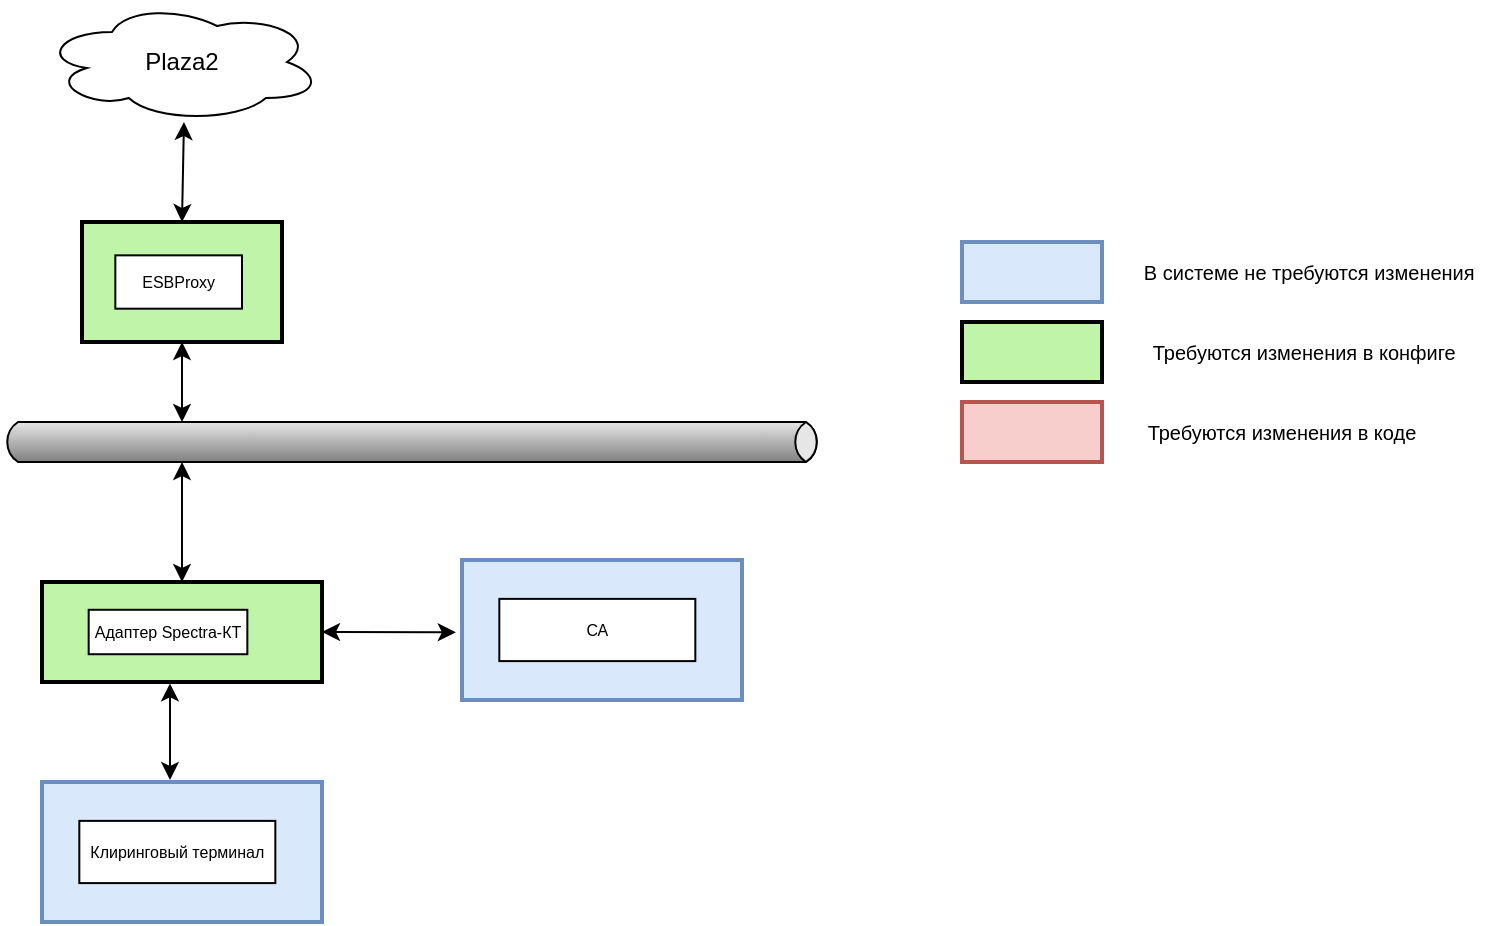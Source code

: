 <mxfile version="13.3.5" type="github"><diagram name="Page-1" id="74b105a0-9070-1c63-61bc-23e55f88626e"><mxGraphModel dx="2062" dy="1073" grid="1" gridSize="10" guides="1" tooltips="1" connect="1" arrows="1" fold="1" page="1" pageScale="1.5" pageWidth="1169" pageHeight="826" background="#ffffff" math="0" shadow="0"><root><mxCell id="0" style=";html=1;"/><mxCell id="1" style=";html=1;" parent="0"/><mxCell id="_81Ye6urzTRspvULhF3s-1" value="" style="strokeWidth=1;outlineConnect=0;dashed=0;align=center;fontSize=8;shape=mxgraph.eip.messageChannel;html=1;verticalLabelPosition=bottom;verticalAlign=top;" parent="1" vertex="1"><mxGeometry x="310" y="230" width="410" height="20" as="geometry"/></mxCell><mxCell id="_81Ye6urzTRspvULhF3s-12" value="" style="strokeWidth=2;dashed=0;align=center;fontSize=8;shape=rect;verticalLabelPosition=bottom;verticalAlign=top;fillColor=#c0f5a9;" parent="1" vertex="1"><mxGeometry x="350" y="130" width="100" height="60" as="geometry"/></mxCell><mxCell id="_81Ye6urzTRspvULhF3s-13" value="ESBProxy" style="strokeWidth=1;dashed=0;align=center;fontSize=8;shape=rect" parent="_81Ye6urzTRspvULhF3s-12" vertex="1"><mxGeometry x="16.67" y="16.67" width="63.33" height="26.67" as="geometry"/></mxCell><mxCell id="_81Ye6urzTRspvULhF3s-17" value="" style="endArrow=classic;startArrow=classic;html=1;fontSize=12;entryX=0.5;entryY=1;entryDx=0;entryDy=0;exitX=0;exitY=0;exitDx=90;exitDy=0;exitPerimeter=0;" parent="1" source="_81Ye6urzTRspvULhF3s-1" target="_81Ye6urzTRspvULhF3s-12" edge="1"><mxGeometry width="50" height="50" relative="1" as="geometry"><mxPoint x="290" y="300" as="sourcePoint"/><mxPoint x="340" y="250" as="targetPoint"/></mxGeometry></mxCell><mxCell id="_81Ye6urzTRspvULhF3s-95" value="" style="strokeWidth=2;dashed=0;align=center;fontSize=8;shape=rect;fillColor=#dae8fc;verticalLabelPosition=bottom;verticalAlign=top;strokeColor=#6c8ebf;" parent="1" vertex="1"><mxGeometry x="790" y="140" width="70" height="30" as="geometry"/></mxCell><mxCell id="_81Ye6urzTRspvULhF3s-96" value="В системе не требуются изменения&amp;nbsp;" style="text;html=1;strokeColor=none;fillColor=none;align=center;verticalAlign=middle;whiteSpace=wrap;rounded=0;fontSize=10;" parent="1" vertex="1"><mxGeometry x="875" y="145" width="180" height="20" as="geometry"/></mxCell><mxCell id="_81Ye6urzTRspvULhF3s-97" value="" style="strokeWidth=2;dashed=0;align=center;fontSize=8;shape=rect;fillColor=#c0f5a9;verticalLabelPosition=bottom;verticalAlign=top;" parent="1" vertex="1"><mxGeometry x="790" y="180" width="70" height="30" as="geometry"/></mxCell><mxCell id="_81Ye6urzTRspvULhF3s-98" value="Требуются изменения в конфиге&amp;nbsp;" style="text;html=1;strokeColor=none;fillColor=none;align=center;verticalAlign=middle;whiteSpace=wrap;rounded=0;fontSize=10;" parent="1" vertex="1"><mxGeometry x="875" y="185" width="175" height="20" as="geometry"/></mxCell><mxCell id="_81Ye6urzTRspvULhF3s-99" value="" style="strokeWidth=2;dashed=0;align=center;fontSize=8;shape=rect;fillColor=#f8cecc;verticalLabelPosition=bottom;verticalAlign=top;strokeColor=#b85450;" parent="1" vertex="1"><mxGeometry x="790" y="220" width="70" height="30" as="geometry"/></mxCell><mxCell id="_81Ye6urzTRspvULhF3s-102" value="Требуются изменения в коде" style="text;html=1;strokeColor=none;fillColor=none;align=center;verticalAlign=middle;whiteSpace=wrap;rounded=0;fontSize=10;" parent="1" vertex="1"><mxGeometry x="875" y="225" width="150" height="20" as="geometry"/></mxCell><mxCell id="9HeQ6htdLx7qa3ch5DLI-1" value="Plaza2" style="ellipse;shape=cloud;whiteSpace=wrap;html=1;" parent="1" vertex="1"><mxGeometry x="330" y="20" width="140" height="60" as="geometry"/></mxCell><mxCell id="HqM5NXaT7Z5LCCQHmOas-1" value="" style="strokeWidth=2;dashed=0;align=center;fontSize=8;shape=rect;verticalLabelPosition=bottom;verticalAlign=top;fillColor=#c0f5a9;" parent="1" vertex="1"><mxGeometry x="330" y="310" width="140" height="50" as="geometry"/></mxCell><mxCell id="HqM5NXaT7Z5LCCQHmOas-2" value="Адаптер Spectra-КТ" style="strokeWidth=1;dashed=0;align=center;fontSize=8;shape=rect" parent="HqM5NXaT7Z5LCCQHmOas-1" vertex="1"><mxGeometry x="23.333" y="13.892" width="79.333" height="22.225" as="geometry"/></mxCell><mxCell id="HqM5NXaT7Z5LCCQHmOas-5" value="" style="strokeWidth=2;dashed=0;align=center;fontSize=8;shape=rect;verticalLabelPosition=bottom;verticalAlign=top;fillColor=#dae8fc;strokeColor=#6c8ebf;" parent="1" vertex="1"><mxGeometry x="330" y="410" width="140" height="70" as="geometry"/></mxCell><mxCell id="HqM5NXaT7Z5LCCQHmOas-6" value="Клиринговый терминал" style="strokeWidth=1;dashed=0;align=center;fontSize=8;shape=rect;" parent="HqM5NXaT7Z5LCCQHmOas-5" vertex="1"><mxGeometry x="18.667" y="19.44" width="98.0" height="31.11" as="geometry"/></mxCell><mxCell id="HqM5NXaT7Z5LCCQHmOas-7" value="" style="endArrow=classic;startArrow=classic;html=1;entryX=0.457;entryY=1.014;entryDx=0;entryDy=0;entryPerimeter=0;" parent="1" target="HqM5NXaT7Z5LCCQHmOas-1" edge="1"><mxGeometry width="50" height="50" relative="1" as="geometry"><mxPoint x="394" y="409" as="sourcePoint"/><mxPoint x="384.5" y="360" as="targetPoint"/></mxGeometry></mxCell><mxCell id="HqM5NXaT7Z5LCCQHmOas-9" value="" style="endArrow=classic;startArrow=classic;html=1;exitX=0.5;exitY=0;exitDx=0;exitDy=0;entryX=0;entryY=1;entryDx=90;entryDy=0;entryPerimeter=0;" parent="1" source="HqM5NXaT7Z5LCCQHmOas-1" target="_81Ye6urzTRspvULhF3s-1" edge="1"><mxGeometry width="50" height="50" relative="1" as="geometry"><mxPoint x="460" y="440" as="sourcePoint"/><mxPoint x="385" y="250" as="targetPoint"/></mxGeometry></mxCell><mxCell id="HqM5NXaT7Z5LCCQHmOas-29" value="" style="endArrow=classic;startArrow=classic;html=1;exitX=0.5;exitY=0;exitDx=0;exitDy=0;entryX=0.507;entryY=1;entryDx=0;entryDy=0;entryPerimeter=0;" parent="1" source="_81Ye6urzTRspvULhF3s-12" target="9HeQ6htdLx7qa3ch5DLI-1" edge="1"><mxGeometry width="50" height="50" relative="1" as="geometry"><mxPoint x="510" y="110" as="sourcePoint"/><mxPoint x="560" y="60" as="targetPoint"/></mxGeometry></mxCell><mxCell id="tK2yyynINemqjH6ty2Qs-1" value="" style="strokeWidth=2;dashed=0;align=center;fontSize=8;shape=rect;verticalLabelPosition=bottom;verticalAlign=top;fillColor=#dae8fc;strokeColor=#6c8ebf;" parent="1" vertex="1"><mxGeometry x="540" y="299" width="140" height="70" as="geometry"/></mxCell><mxCell id="tK2yyynINemqjH6ty2Qs-2" value="СА" style="strokeWidth=1;dashed=0;align=center;fontSize=8;shape=rect;" parent="tK2yyynINemqjH6ty2Qs-1" vertex="1"><mxGeometry x="18.667" y="19.44" width="98.0" height="31.11" as="geometry"/></mxCell><mxCell id="tK2yyynINemqjH6ty2Qs-3" value="" style="endArrow=classic;startArrow=classic;html=1;entryX=-0.022;entryY=0.516;entryDx=0;entryDy=0;entryPerimeter=0;exitX=1;exitY=0.5;exitDx=0;exitDy=0;" parent="1" source="HqM5NXaT7Z5LCCQHmOas-1" target="tK2yyynINemqjH6ty2Qs-1" edge="1"><mxGeometry width="50" height="50" relative="1" as="geometry"><mxPoint x="404" y="419" as="sourcePoint"/><mxPoint x="403.98" y="370.7" as="targetPoint"/></mxGeometry></mxCell></root></mxGraphModel></diagram></mxfile>